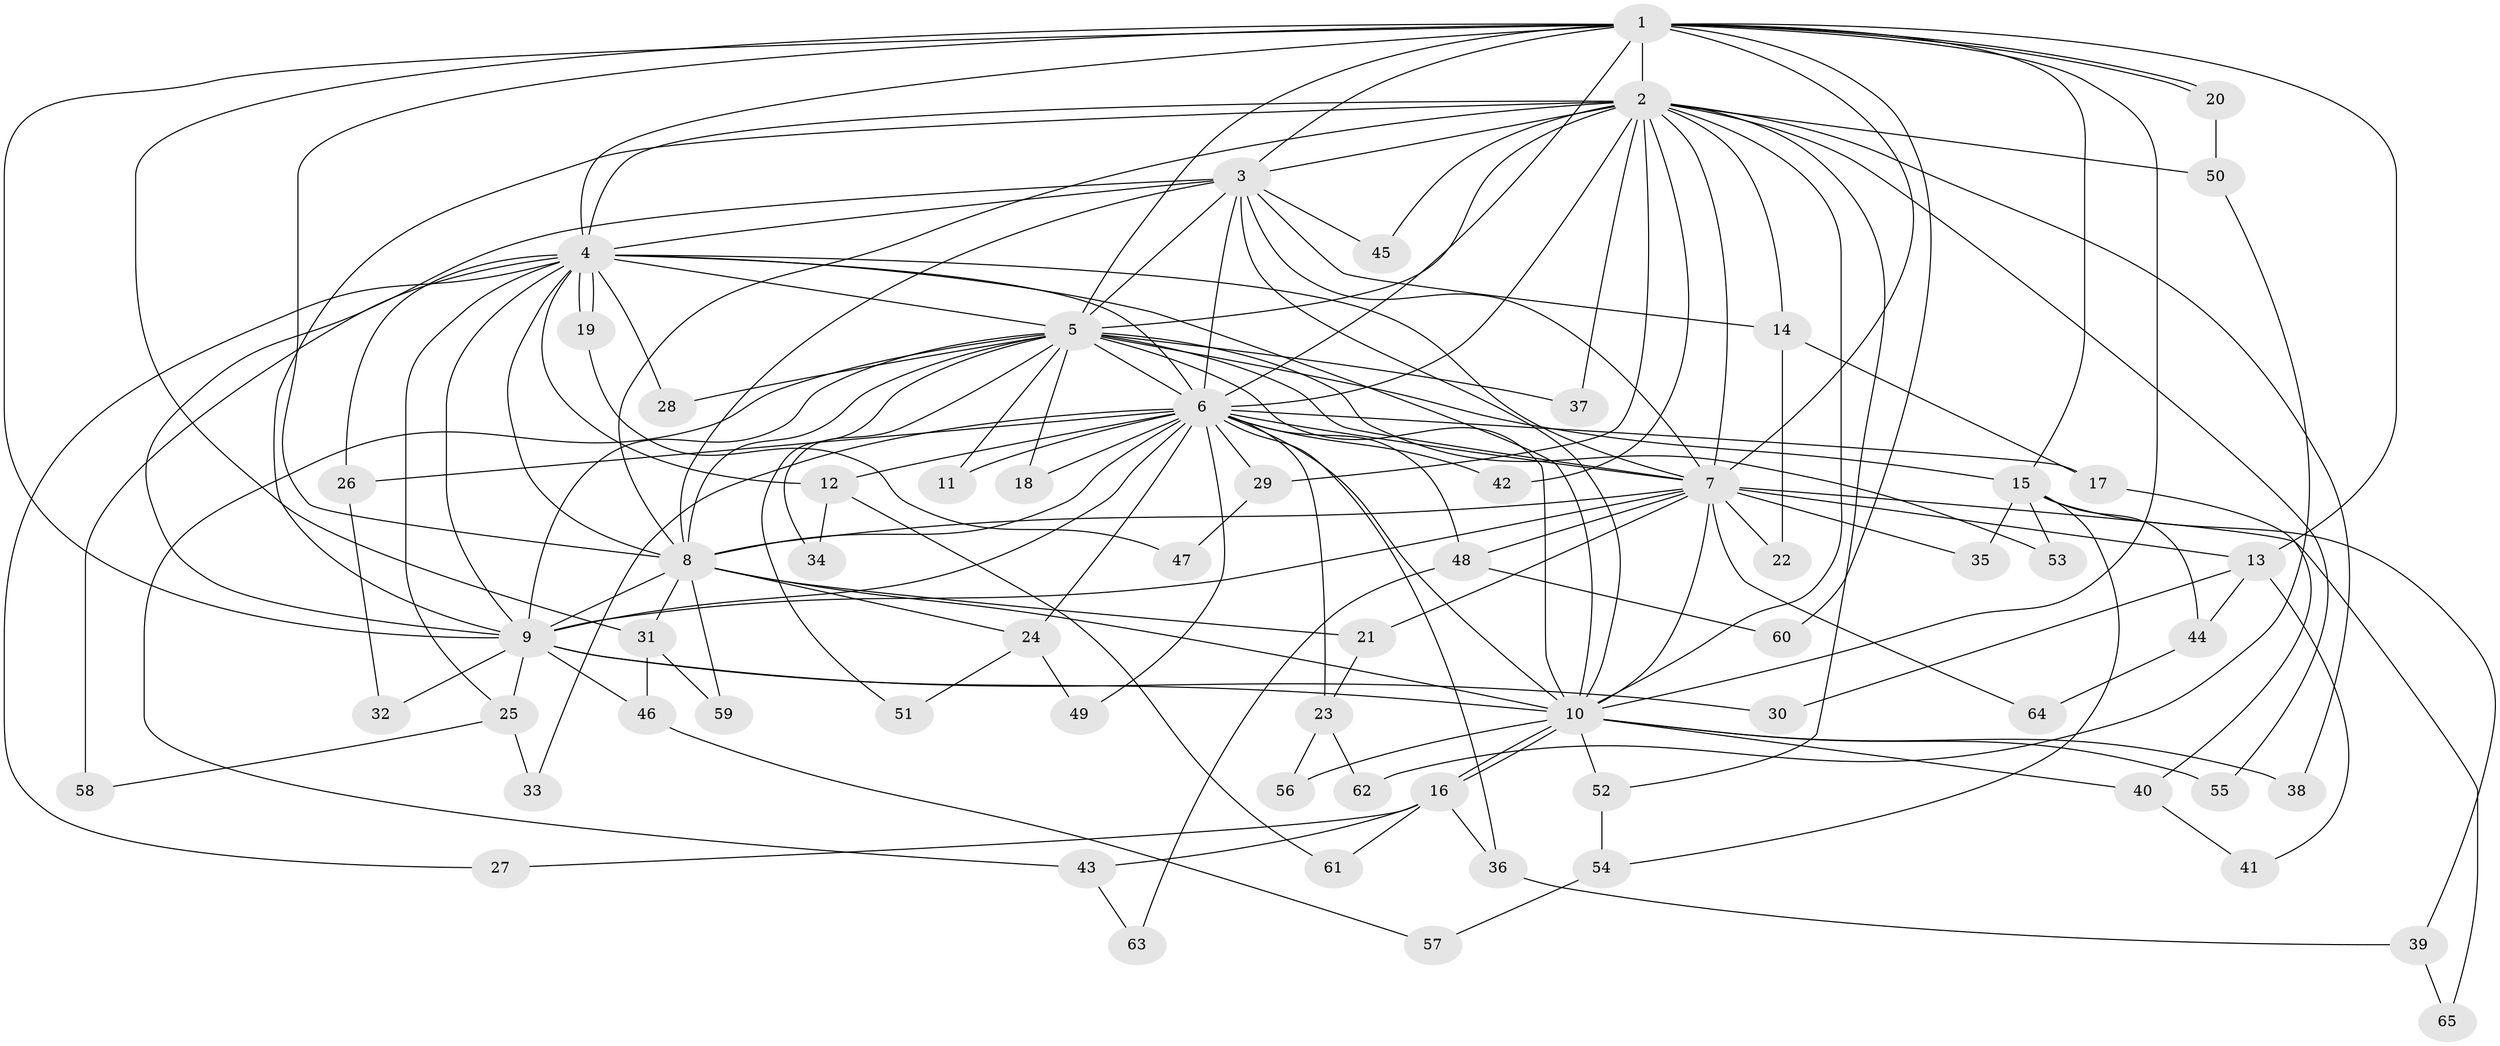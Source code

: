 // coarse degree distribution, {10: 0.044444444444444446, 14: 0.022222222222222223, 23: 0.022222222222222223, 13: 0.044444444444444446, 17: 0.022222222222222223, 2: 0.4222222222222222, 4: 0.13333333333333333, 5: 0.022222222222222223, 7: 0.022222222222222223, 6: 0.022222222222222223, 3: 0.2222222222222222}
// Generated by graph-tools (version 1.1) at 2025/17/03/04/25 18:17:26]
// undirected, 65 vertices, 155 edges
graph export_dot {
graph [start="1"]
  node [color=gray90,style=filled];
  1;
  2;
  3;
  4;
  5;
  6;
  7;
  8;
  9;
  10;
  11;
  12;
  13;
  14;
  15;
  16;
  17;
  18;
  19;
  20;
  21;
  22;
  23;
  24;
  25;
  26;
  27;
  28;
  29;
  30;
  31;
  32;
  33;
  34;
  35;
  36;
  37;
  38;
  39;
  40;
  41;
  42;
  43;
  44;
  45;
  46;
  47;
  48;
  49;
  50;
  51;
  52;
  53;
  54;
  55;
  56;
  57;
  58;
  59;
  60;
  61;
  62;
  63;
  64;
  65;
  1 -- 2;
  1 -- 3;
  1 -- 4;
  1 -- 5;
  1 -- 6;
  1 -- 7;
  1 -- 8;
  1 -- 9;
  1 -- 10;
  1 -- 13;
  1 -- 15;
  1 -- 20;
  1 -- 20;
  1 -- 31;
  1 -- 60;
  2 -- 3;
  2 -- 4;
  2 -- 5;
  2 -- 6;
  2 -- 7;
  2 -- 8;
  2 -- 9;
  2 -- 10;
  2 -- 14;
  2 -- 29;
  2 -- 37;
  2 -- 38;
  2 -- 42;
  2 -- 45;
  2 -- 50;
  2 -- 52;
  2 -- 55;
  3 -- 4;
  3 -- 5;
  3 -- 6;
  3 -- 7;
  3 -- 8;
  3 -- 9;
  3 -- 10;
  3 -- 14;
  3 -- 45;
  4 -- 5;
  4 -- 6;
  4 -- 7;
  4 -- 8;
  4 -- 9;
  4 -- 10;
  4 -- 12;
  4 -- 19;
  4 -- 19;
  4 -- 25;
  4 -- 26;
  4 -- 27;
  4 -- 28;
  4 -- 58;
  5 -- 6;
  5 -- 7;
  5 -- 8;
  5 -- 9;
  5 -- 10;
  5 -- 11;
  5 -- 15;
  5 -- 18;
  5 -- 28;
  5 -- 34;
  5 -- 37;
  5 -- 43;
  5 -- 51;
  5 -- 53;
  6 -- 7;
  6 -- 8;
  6 -- 9;
  6 -- 10;
  6 -- 11;
  6 -- 12;
  6 -- 17;
  6 -- 18;
  6 -- 23;
  6 -- 24;
  6 -- 26;
  6 -- 29;
  6 -- 33;
  6 -- 36;
  6 -- 42;
  6 -- 48;
  6 -- 49;
  7 -- 8;
  7 -- 9;
  7 -- 10;
  7 -- 13;
  7 -- 21;
  7 -- 22;
  7 -- 35;
  7 -- 48;
  7 -- 64;
  7 -- 65;
  8 -- 9;
  8 -- 10;
  8 -- 21;
  8 -- 24;
  8 -- 31;
  8 -- 59;
  9 -- 10;
  9 -- 25;
  9 -- 30;
  9 -- 32;
  9 -- 46;
  10 -- 16;
  10 -- 16;
  10 -- 38;
  10 -- 40;
  10 -- 52;
  10 -- 55;
  10 -- 56;
  12 -- 34;
  12 -- 61;
  13 -- 30;
  13 -- 41;
  13 -- 44;
  14 -- 17;
  14 -- 22;
  15 -- 35;
  15 -- 39;
  15 -- 44;
  15 -- 53;
  15 -- 54;
  16 -- 27;
  16 -- 36;
  16 -- 43;
  16 -- 61;
  17 -- 40;
  19 -- 47;
  20 -- 50;
  21 -- 23;
  23 -- 56;
  23 -- 62;
  24 -- 49;
  24 -- 51;
  25 -- 33;
  25 -- 58;
  26 -- 32;
  29 -- 47;
  31 -- 46;
  31 -- 59;
  36 -- 39;
  39 -- 65;
  40 -- 41;
  43 -- 63;
  44 -- 64;
  46 -- 57;
  48 -- 60;
  48 -- 63;
  50 -- 62;
  52 -- 54;
  54 -- 57;
}
